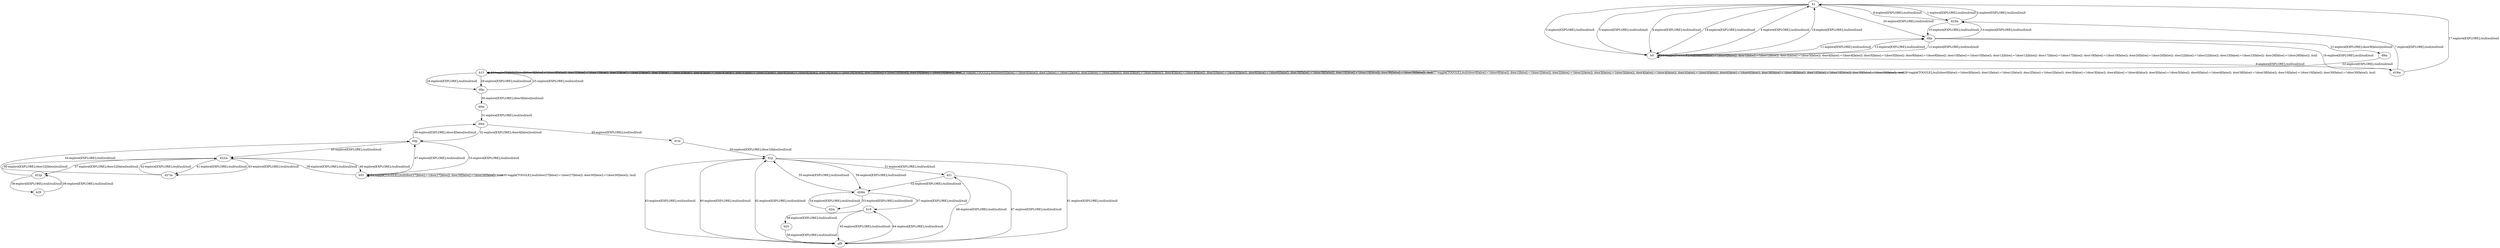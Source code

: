 # Total number of goals covered by this test: 4
# b29 --> d22p
# d22p --> d22m
# d22p --> b29
# d22m --> d22p

digraph g {
"b1" -> "d23m" [label = "1-explore[EXPLORE];/null/null/null"];
"d23m" -> "b1" [label = "2-explore[EXPLORE];/null/null/null"];
"b1" -> "b0" [label = "3-explore[EXPLORE];/null/null/null"];
"b0" -> "b1" [label = "4-explore[EXPLORE];/null/null/null"];
"b1" -> "b0" [label = "5-explore[EXPLORE];/null/null/null"];
"b0" -> "d19m" [label = "6-explore[EXPLORE];/null/null/null"];
"d19m" -> "d23m" [label = "7-explore[EXPLORE];/null/null/null"];
"d23m" -> "b1" [label = "8-explore[EXPLORE];/null/null/null"];
"b1" -> "b0" [label = "9-explore[EXPLORE];/null/null/null"];
"b0" -> "b0" [label = "10-toggle[TOGGLE];/null/door0[false]:=!(door0[false]); door1[false]:=!(door1[false]); door3[false]:=!(door3[false]); door4[false]:=!(door4[false]); door5[false]:=!(door5[false]); door9[false]:=!(door9[false]); door10[false]:=!(door10[false]); door12[false]:=!(door12[false]); door17[false]:=!(door17[false]); door19[false]:=!(door19[false]); door20[false]:=!(door20[false]); door22[false]:=!(door22[false]); door23[false]:=!(door23[false]); door29[false]:=!(door29[false]); /null"];
"b0" -> "d9p" [label = "11-explore[EXPLORE];/null/null/null"];
"d9p" -> "b0" [label = "12-explore[EXPLORE];/null/null/null"];
"b0" -> "d9p" [label = "13-explore[EXPLORE];/null/null/null"];
"d9p" -> "d23m" [label = "14-explore[EXPLORE];/null/null/null"];
"d23m" -> "d9p" [label = "15-explore[EXPLORE];/null/null/null"];
"d9p" -> "d19m" [label = "16-explore[EXPLORE];/null/null/null"];
"d19m" -> "b1" [label = "17-explore[EXPLORE];/null/null/null"];
"b1" -> "b0" [label = "18-explore[EXPLORE];/null/null/null"];
"b0" -> "b1" [label = "19-explore[EXPLORE];/null/null/null"];
"b1" -> "d9p" [label = "20-explore[EXPLORE];/null/null/null"];
"d9p" -> "d9m" [label = "21-explore[EXPLORE];/door9[false]/null/null"];
"d9m" -> "b13" [label = "22-explore[EXPLORE];/null/null/null"];
"b13" -> "b13" [label = "23-toggle[TOGGLE];/null/door0[false]:=!(door0[false]); door1[false]:=!(door1[false]); door2[false]:=!(door2[false]); door3[false]:=!(door3[false]); door4[false]:=!(door4[false]); door5[false]:=!(door5[false]); door6[false]:=!(door6[false]); door38[false]:=!(door38[false]); door10[false]:=!(door10[false]); door30[false]:=!(door30[false]); /null"];
"b13" -> "d0p" [label = "24-explore[EXPLORE];/null/null/null"];
"d0p" -> "b13" [label = "25-explore[EXPLORE];/null/null/null"];
"b13" -> "b13" [label = "26-toggle[TOGGLE];/null/door0[false]:=!(door0[false]); door1[false]:=!(door1[false]); door2[false]:=!(door2[false]); door3[false]:=!(door3[false]); door4[false]:=!(door4[false]); door5[false]:=!(door5[false]); door6[false]:=!(door6[false]); door38[false]:=!(door38[false]); door10[false]:=!(door10[false]); door30[false]:=!(door30[false]); /null"];
"b13" -> "b13" [label = "27-toggle[TOGGLE];/null/door0[false]:=!(door0[false]); door1[false]:=!(door1[false]); door2[false]:=!(door2[false]); door3[false]:=!(door3[false]); door4[false]:=!(door4[false]); door5[false]:=!(door5[false]); door6[false]:=!(door6[false]); door38[false]:=!(door38[false]); door10[false]:=!(door10[false]); door30[false]:=!(door30[false]); /null"];
"b13" -> "b13" [label = "28-toggle[TOGGLE];/null/door0[false]:=!(door0[false]); door1[false]:=!(door1[false]); door2[false]:=!(door2[false]); door3[false]:=!(door3[false]); door4[false]:=!(door4[false]); door5[false]:=!(door5[false]); door6[false]:=!(door6[false]); door38[false]:=!(door38[false]); door10[false]:=!(door10[false]); door30[false]:=!(door30[false]); /null"];
"b13" -> "d0p" [label = "29-explore[EXPLORE];/null/null/null"];
"d0p" -> "d0m" [label = "30-explore[EXPLORE];/door0[false]/null/null"];
"d0m" -> "d4m" [label = "31-explore[EXPLORE];/null/null/null"];
"d4m" -> "d4p" [label = "32-explore[EXPLORE];/door4[false]/null/null"];
"d4p" -> "b55" [label = "33-explore[EXPLORE];/null/null/null"];
"b55" -> "b55" [label = "34-toggle[TOGGLE];/null/door27[false]:=!(door27[false]); door30[false]:=!(door30[false]); /null"];
"b55" -> "b55" [label = "35-toggle[TOGGLE];/null/door27[false]:=!(door27[false]); door30[false]:=!(door30[false]); /null"];
"b55" -> "d22m" [label = "36-explore[EXPLORE];/null/null/null"];
"d22m" -> "d22p" [label = "37-explore[EXPLORE];/door22[false]/null/null"];
"d22p" -> "b29" [label = "38-explore[EXPLORE];/null/null/null"];
"b29" -> "d22p" [label = "39-explore[EXPLORE];/null/null/null"];
"d22p" -> "d22m" [label = "40-explore[EXPLORE];/door22[false]/null/null"];
"d22m" -> "d27m" [label = "41-explore[EXPLORE];/null/null/null"];
"d27m" -> "d22m" [label = "42-explore[EXPLORE];/null/null/null"];
"d22m" -> "d27m" [label = "43-explore[EXPLORE];/null/null/null"];
"d27m" -> "d4p" [label = "44-explore[EXPLORE];/null/null/null"];
"d4p" -> "d22m" [label = "45-explore[EXPLORE];/null/null/null"];
"d22m" -> "b55" [label = "46-explore[EXPLORE];/null/null/null"];
"b55" -> "d4p" [label = "47-explore[EXPLORE];/null/null/null"];
"d4p" -> "d4m" [label = "48-explore[EXPLORE];/door4[false]/null/null"];
"d4m" -> "d1m" [label = "49-explore[EXPLORE];/null/null/null"];
"d1m" -> "d1p" [label = "50-explore[EXPLORE];/door1[false]/null/null"];
"d1p" -> "b21" [label = "51-explore[EXPLORE];/null/null/null"];
"b21" -> "d28m" [label = "52-explore[EXPLORE];/null/null/null"];
"d28m" -> "d2m" [label = "53-explore[EXPLORE];/null/null/null"];
"d2m" -> "d28m" [label = "54-explore[EXPLORE];/null/null/null"];
"d28m" -> "d1p" [label = "55-explore[EXPLORE];/null/null/null"];
"d1p" -> "d28m" [label = "56-explore[EXPLORE];/null/null/null"];
"d28m" -> "b19" [label = "57-explore[EXPLORE];/null/null/null"];
"b19" -> "b20" [label = "58-explore[EXPLORE];/null/null/null"];
"b20" -> "gf9" [label = "59-explore[EXPLORE];/null/null/null"];
"gf9" -> "d1p" [label = "60-explore[EXPLORE];/null/null/null"];
"d1p" -> "gf9" [label = "61-explore[EXPLORE];/null/null/null"];
"gf9" -> "d1p" [label = "62-explore[EXPLORE];/null/null/null"];
"d1p" -> "gf9" [label = "63-explore[EXPLORE];/null/null/null"];
"gf9" -> "b19" [label = "64-explore[EXPLORE];/null/null/null"];
"b19" -> "gf9" [label = "65-explore[EXPLORE];/null/null/null"];
"gf9" -> "b21" [label = "66-explore[EXPLORE];/null/null/null"];
"b21" -> "gf9" [label = "67-explore[EXPLORE];/null/null/null"];
}